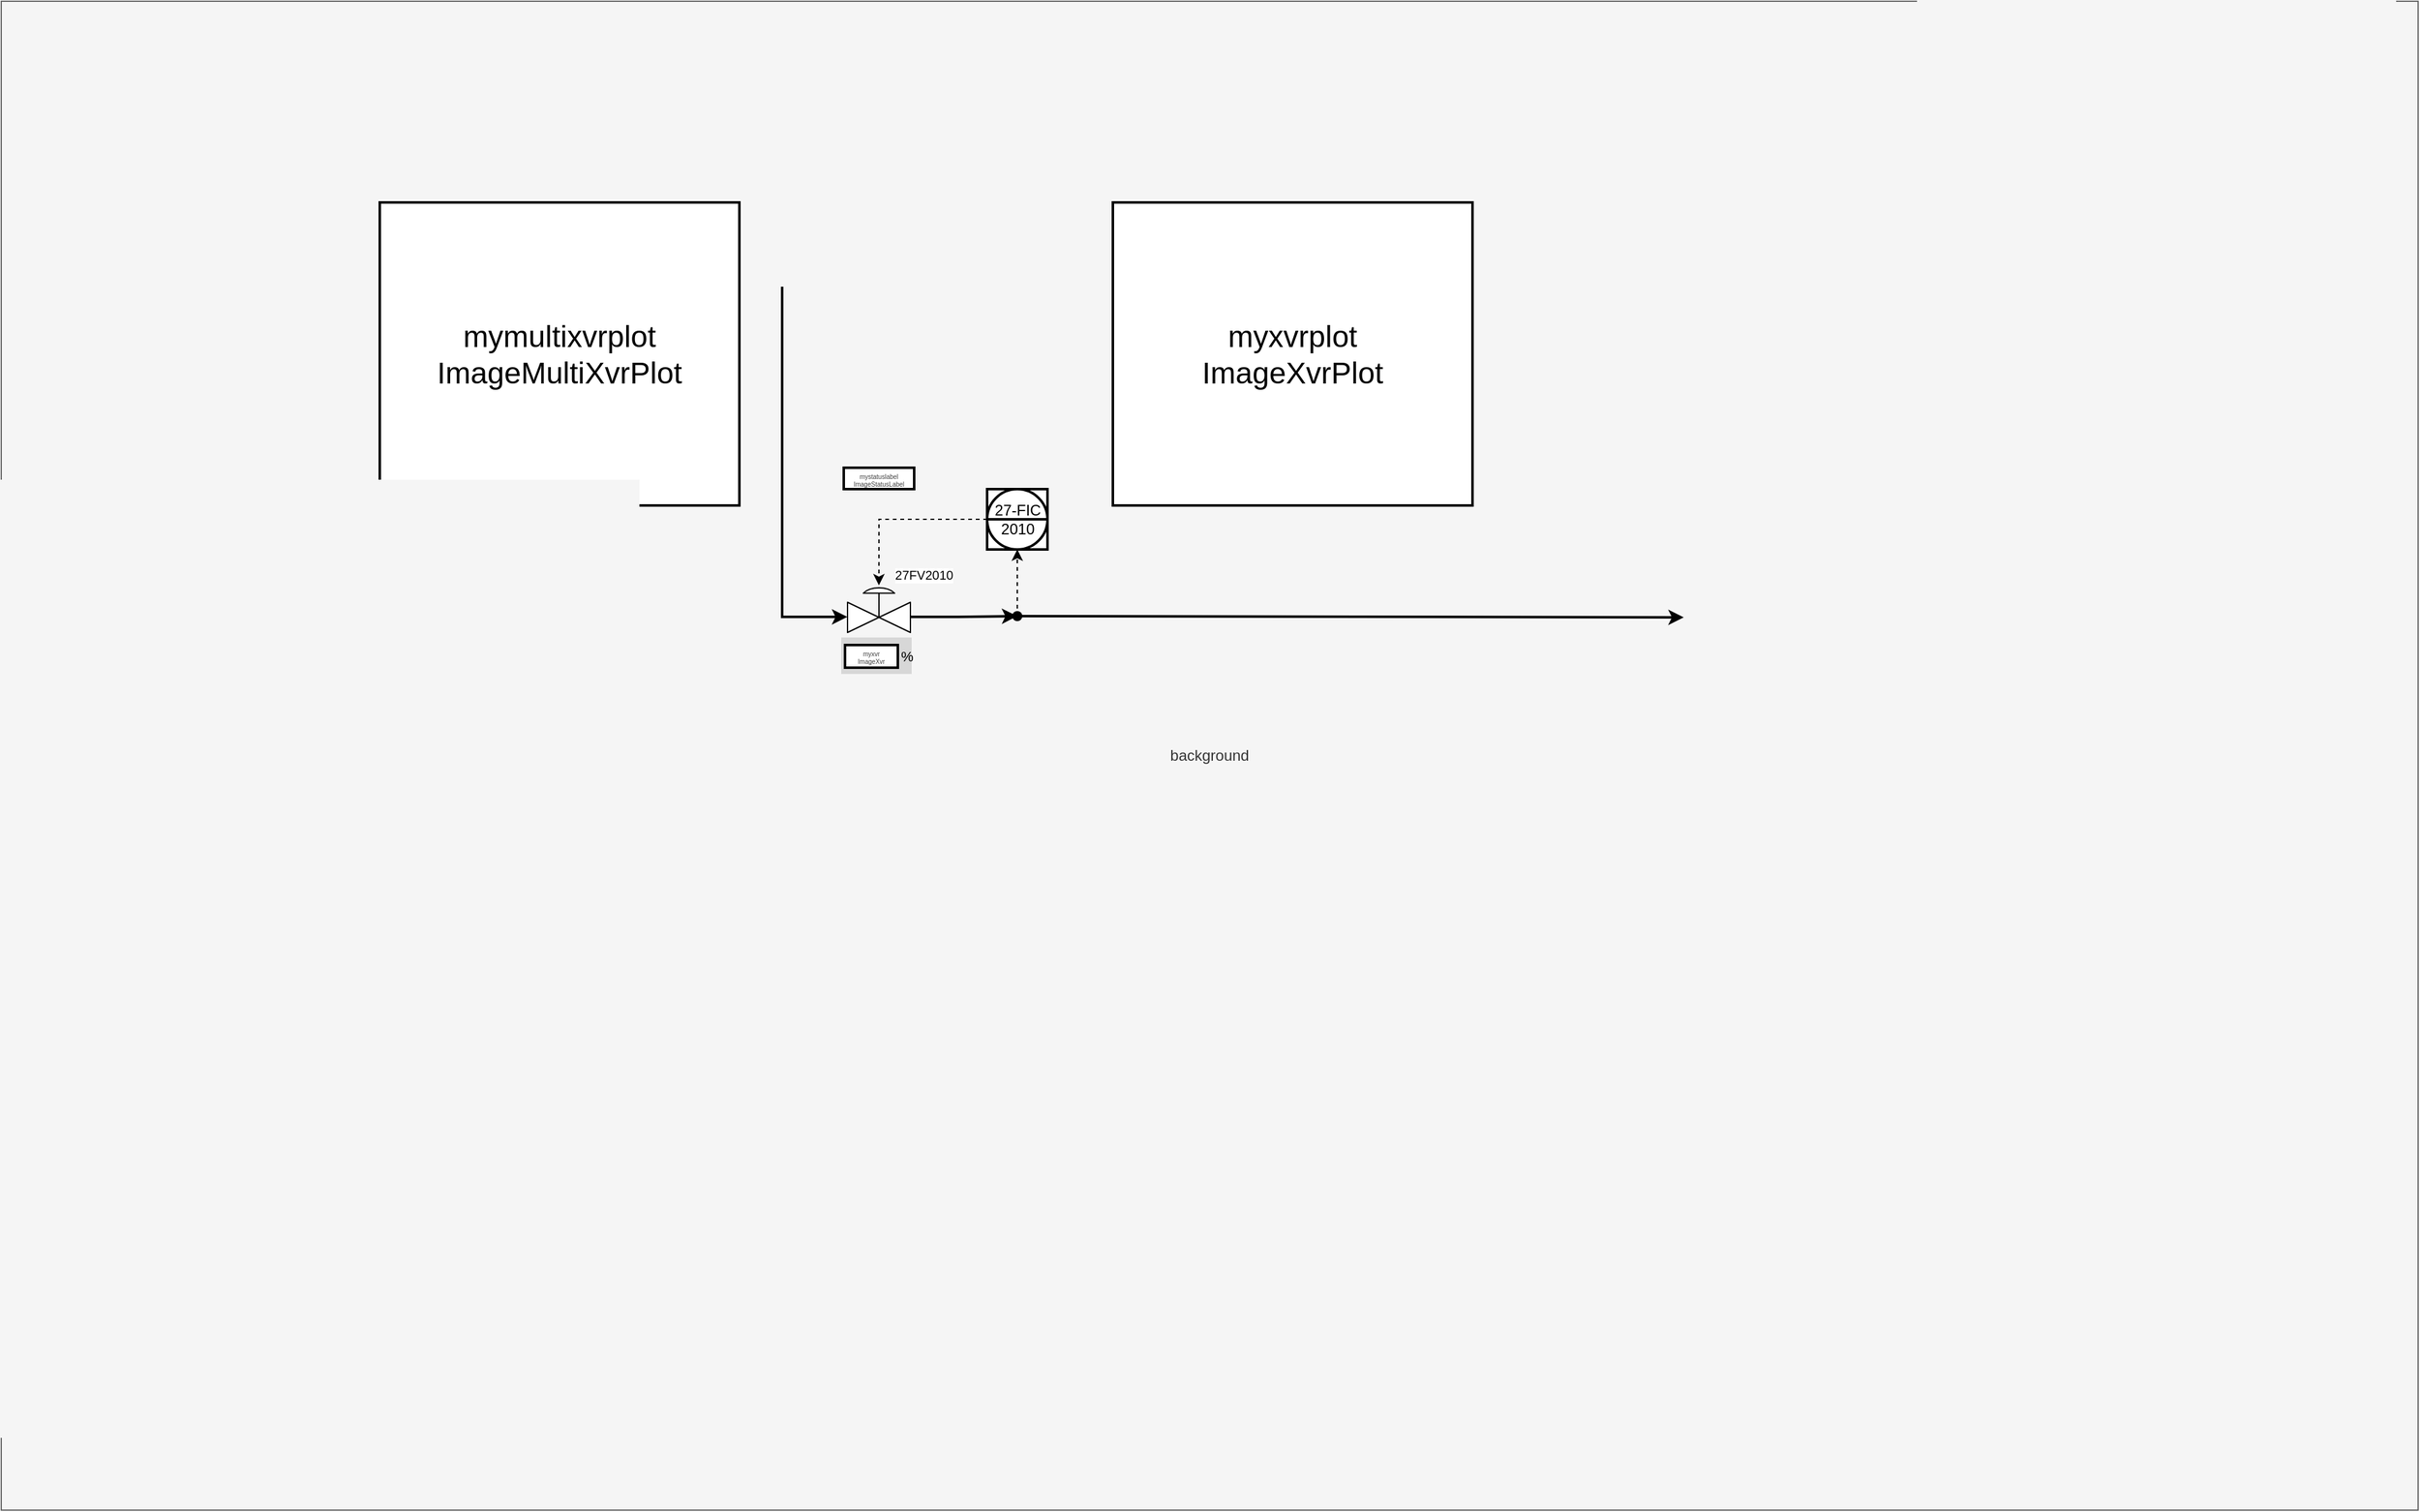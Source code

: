 <mxfile>
    <diagram id="0NMrAdoAzoI9vjW468gd" name="Page-1">
        <mxGraphModel dx="2573" dy="416" grid="1" gridSize="10" guides="1" tooltips="1" connect="1" arrows="1" fold="1" page="1" pageScale="1" pageWidth="1920" pageHeight="1200" math="0" shadow="0">
            <root>
                <mxCell id="0"/>
                <mxCell id="1" style="locked=1;" parent="0"/>
                <mxCell id="2" value="background" style="rounded=0;whiteSpace=wrap;html=1;fillColor=#f5f5f5;fontColor=#333333;strokeColor=#666666;" parent="1" vertex="1">
                    <mxGeometry x="-1" width="1922" height="1200" as="geometry"/>
                </mxCell>
                <mxCell id="4" value="ProcessDiagram" style="" parent="0"/>
                <object label="&lt;font style=&quot;font-size: 24px;&quot;&gt;%septic_name%&lt;br&gt;%septic_type%&lt;/font&gt;" septic_type="ImageXvrPlot" septic_name="myxvrplot" placeholders="1" id="7">
                    <mxCell style="rounded=0;whiteSpace=wrap;html=1;strokeWidth=2;" parent="4" vertex="1">
                        <mxGeometry x="883" y="160" width="286" height="241" as="geometry"/>
                    </mxCell>
                </object>
                <mxCell id="8" style="edgeStyle=orthogonalEdgeStyle;shape=connector;rounded=0;html=1;strokeColor=default;align=center;verticalAlign=middle;fontFamily=Helvetica;fontSize=11;fontColor=default;labelBackgroundColor=default;endArrow=classic;strokeWidth=2;entryX=0.354;entryY=0.56;entryDx=0;entryDy=0;exitX=0.977;exitY=0.691;exitDx=0;exitDy=0;exitPerimeter=0;entryPerimeter=0;" parent="4" source="10" target="17" edge="1">
                    <mxGeometry relative="1" as="geometry">
                        <mxPoint x="1291" y="490" as="targetPoint"/>
                        <mxPoint x="818" y="490" as="sourcePoint"/>
                    </mxGeometry>
                </mxCell>
                <mxCell id="9" value="" style="edgeStyle=orthogonalEdgeStyle;shape=connector;rounded=0;html=1;strokeColor=default;align=center;verticalAlign=middle;fontFamily=Helvetica;fontSize=11;fontColor=default;labelBackgroundColor=default;endArrow=classic;strokeWidth=2;entryDx=0;entryDy=0;exitX=1.075;exitY=0.825;exitDx=0;exitDy=0;exitPerimeter=0;entryX=-0.003;entryY=0.691;entryPerimeter=0;" parent="4" target="10" edge="1">
                    <mxGeometry relative="1" as="geometry">
                        <mxPoint x="818" y="490" as="targetPoint"/>
                        <mxPoint x="620" y="227" as="sourcePoint"/>
                        <Array as="points">
                            <mxPoint x="620" y="490"/>
                        </Array>
                    </mxGeometry>
                </mxCell>
                <mxCell id="10" value="" style="verticalLabelPosition=bottom;align=center;html=1;verticalAlign=top;pointerEvents=1;dashed=0;shape=mxgraph.pid2valves.valve;valveType=gate;actuator=diaph;rotation=0;strokeWidth=1;" parent="4" vertex="1">
                    <mxGeometry x="672" y="462" width="50" height="40" as="geometry"/>
                </mxCell>
                <mxCell id="11" value="27FV2010" style="text;html=1;align=center;verticalAlign=middle;whiteSpace=wrap;rounded=0;fontFamily=Helvetica;fontSize=10;fontColor=default;labelBackgroundColor=default;fillColor=none;" parent="4" vertex="1">
                    <mxGeometry x="703" y="441" width="60" height="30" as="geometry"/>
                </mxCell>
                <mxCell id="12" value="27-FIC&lt;div&gt;2010&lt;/div&gt;" style="html=1;outlineConnect=0;align=center;dashed=0;aspect=fixed;shape=mxgraph.pid2inst.sharedCont;mounting=room;strokeWidth=2;" parent="4" vertex="1">
                    <mxGeometry x="783" y="388" width="48" height="48" as="geometry"/>
                </mxCell>
                <mxCell id="15" style="edgeStyle=none;html=1;entryX=0;entryY=0.5;entryDx=0;entryDy=0;strokeWidth=2;" parent="4" source="17" edge="1">
                    <mxGeometry relative="1" as="geometry">
                        <mxPoint x="1337" y="490" as="targetPoint"/>
                    </mxGeometry>
                </mxCell>
                <mxCell id="16" style="edgeStyle=none;html=1;entryX=0.5;entryY=1;entryDx=0;entryDy=0;strokeWidth=1;dashed=1;" parent="4" source="17" target="12" edge="1">
                    <mxGeometry relative="1" as="geometry"/>
                </mxCell>
                <mxCell id="17" value="" style="shape=waypoint;sketch=0;fillStyle=solid;size=6;pointerEvents=1;points=[];fillColor=none;resizable=0;rotatable=0;perimeter=centerPerimeter;snapToPoint=1;fontFamily=Helvetica;fontSize=11;fontColor=default;labelBackgroundColor=default;strokeWidth=2;" parent="4" vertex="1">
                    <mxGeometry x="797" y="479" width="20" height="20" as="geometry"/>
                </mxCell>
                <mxCell id="18" style="edgeStyle=orthogonalEdgeStyle;html=1;rounded=0;curved=0;entryX=0.499;entryY=0.063;entryDx=0;entryDy=0;entryPerimeter=0;dashed=1;strokeWidth=1;" parent="4" source="12" target="10" edge="1">
                    <mxGeometry relative="1" as="geometry">
                        <mxPoint x="692" y="371" as="targetPoint"/>
                    </mxGeometry>
                </mxCell>
                <object label="&lt;font&gt;&lt;span style=&quot;color: rgb(63, 63, 63);&quot;&gt;%septic_name%&lt;/span&gt;&lt;br style=&quot;color: rgb(63, 63, 63);&quot;&gt;&lt;span style=&quot;color: rgb(63, 63, 63);&quot;&gt;%septic_type%&lt;/span&gt;&lt;/font&gt;" placeholders="1" septic_name="mystatuslabel" septic_type="ImageStatusLabel" septic_texts="&quot;Text1 with space&quot; &quot;Text2!&quot; &quot;Text3&quot; &quot;Text4&quot; " septic_backgroundcolors="&quot;red&quot; &quot;blue&quot; &quot;#548235&quot; &quot;orange&quot;" id="20">
                    <mxCell style="rounded=0;whiteSpace=wrap;html=1;strokeWidth=2;verticalAlign=middle;fontSize=5;" parent="4" vertex="1">
                        <mxGeometry x="669" y="371" width="56" height="17" as="geometry"/>
                    </mxCell>
                </object>
                <object label="&lt;font style=&quot;font-size: 24px;&quot;&gt;%septic_name%&lt;br&gt;%septic_type%&lt;/font&gt;" septic_type="ImageMultiXvrPlot" septic_name="mymultixvrplot" placeholders="1" septic_plotmax="200" septic_plotmin="4" septic_xvrs="&quot;L2&quot;  &quot;T2&quot;  &quot;Heat2&quot;" septic_colors="&quot;red&quot; &quot;blue&quot; &quot;dark green&quot;" id="27">
                    <mxCell style="rounded=0;whiteSpace=wrap;html=1;strokeWidth=2;" parent="4" vertex="1">
                        <mxGeometry x="300" y="160" width="286" height="241" as="geometry"/>
                    </mxCell>
                </object>
                <mxCell id="32" value="" style="group" parent="4" vertex="1" connectable="0">
                    <mxGeometry x="667.0" y="506" width="56" height="29" as="geometry"/>
                </mxCell>
                <mxCell id="13" value="&lt;span style=&quot;white-space: pre;&quot;&gt;&#x9;&lt;/span&gt;&lt;span style=&quot;white-space: pre;&quot;&gt;&#x9;&lt;/span&gt;%" style="rounded=0;whiteSpace=wrap;html=1;fontFamily=Helvetica;fontSize=11;fontColor=default;labelBackgroundColor=none;labelBorderColor=none;fillColor=light-dark(#d7d7d7, #EDEDED);strokeColor=none;" parent="32" vertex="1">
                    <mxGeometry width="56" height="29" as="geometry"/>
                </mxCell>
                <object label="&lt;font&gt;&lt;span style=&quot;color: rgb(63, 63, 63);&quot;&gt;%septic_name%&lt;/span&gt;&lt;br style=&quot;color: rgb(63, 63, 63);&quot;&gt;&lt;span style=&quot;color: rgb(63, 63, 63);&quot;&gt;%septic_type%&lt;/span&gt;&lt;/font&gt;" placeholders="1" septic_name="myxvr" septic_type="ImageXvr" septic_backgroundcolor="&quot;red&quot;" id="26">
                    <mxCell style="rounded=0;whiteSpace=wrap;html=1;strokeWidth=2;verticalAlign=middle;fontSize=5;" parent="32" vertex="1">
                        <mxGeometry x="3" y="6" width="42" height="18" as="geometry"/>
                    </mxCell>
                </object>
            </root>
        </mxGraphModel>
    </diagram>
</mxfile>